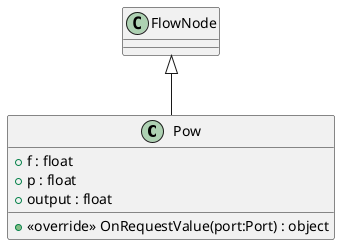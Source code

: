 @startuml
class Pow {
    + f : float
    + p : float
    + output : float
    + <<override>> OnRequestValue(port:Port) : object
}
FlowNode <|-- Pow
@enduml
